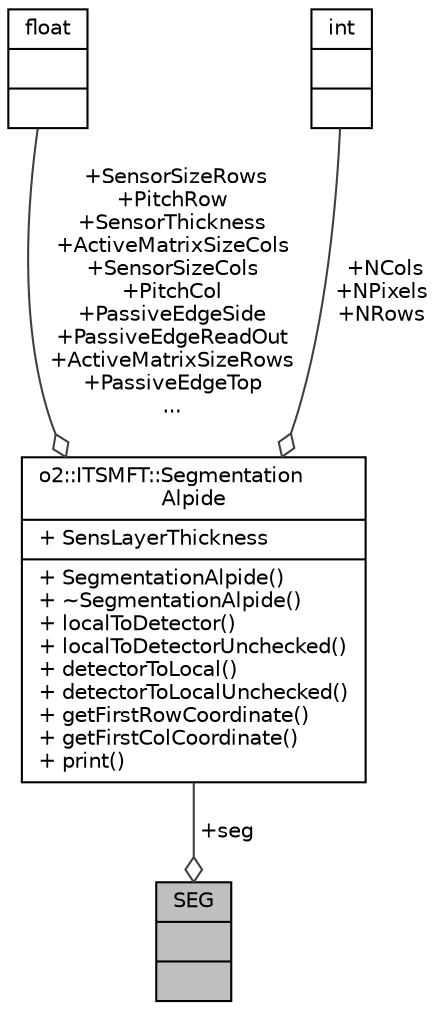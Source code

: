digraph "SEG"
{
 // INTERACTIVE_SVG=YES
  bgcolor="transparent";
  edge [fontname="Helvetica",fontsize="10",labelfontname="Helvetica",labelfontsize="10"];
  node [fontname="Helvetica",fontsize="10",shape=record];
  Node1 [label="{SEG\n||}",height=0.2,width=0.4,color="black", fillcolor="grey75", style="filled" fontcolor="black"];
  Node2 -> Node1 [color="grey25",fontsize="10",style="solid",label=" +seg" ,arrowhead="odiamond",fontname="Helvetica"];
  Node2 [label="{o2::ITSMFT::Segmentation\lAlpide\n|+ SensLayerThickness\l|+ SegmentationAlpide()\l+ ~SegmentationAlpide()\l+ localToDetector()\l+ localToDetectorUnchecked()\l+ detectorToLocal()\l+ detectorToLocalUnchecked()\l+ getFirstRowCoordinate()\l+ getFirstColCoordinate()\l+ print()\l}",height=0.2,width=0.4,color="black",URL="$d0/dca/classo2_1_1ITSMFT_1_1SegmentationAlpide.html"];
  Node3 -> Node2 [color="grey25",fontsize="10",style="solid",label=" +SensorSizeRows\n+PitchRow\n+SensorThickness\n+ActiveMatrixSizeCols\n+SensorSizeCols\n+PitchCol\n+PassiveEdgeSide\n+PassiveEdgeReadOut\n+ActiveMatrixSizeRows\n+PassiveEdgeTop\n..." ,arrowhead="odiamond",fontname="Helvetica"];
  Node3 [label="{float\n||}",height=0.2,width=0.4,color="black",URL="$d4/dc3/classfloat.html"];
  Node4 -> Node2 [color="grey25",fontsize="10",style="solid",label=" +NCols\n+NPixels\n+NRows" ,arrowhead="odiamond",fontname="Helvetica"];
  Node4 [label="{int\n||}",height=0.2,width=0.4,color="black",URL="$d1/da0/classint.html"];
}
